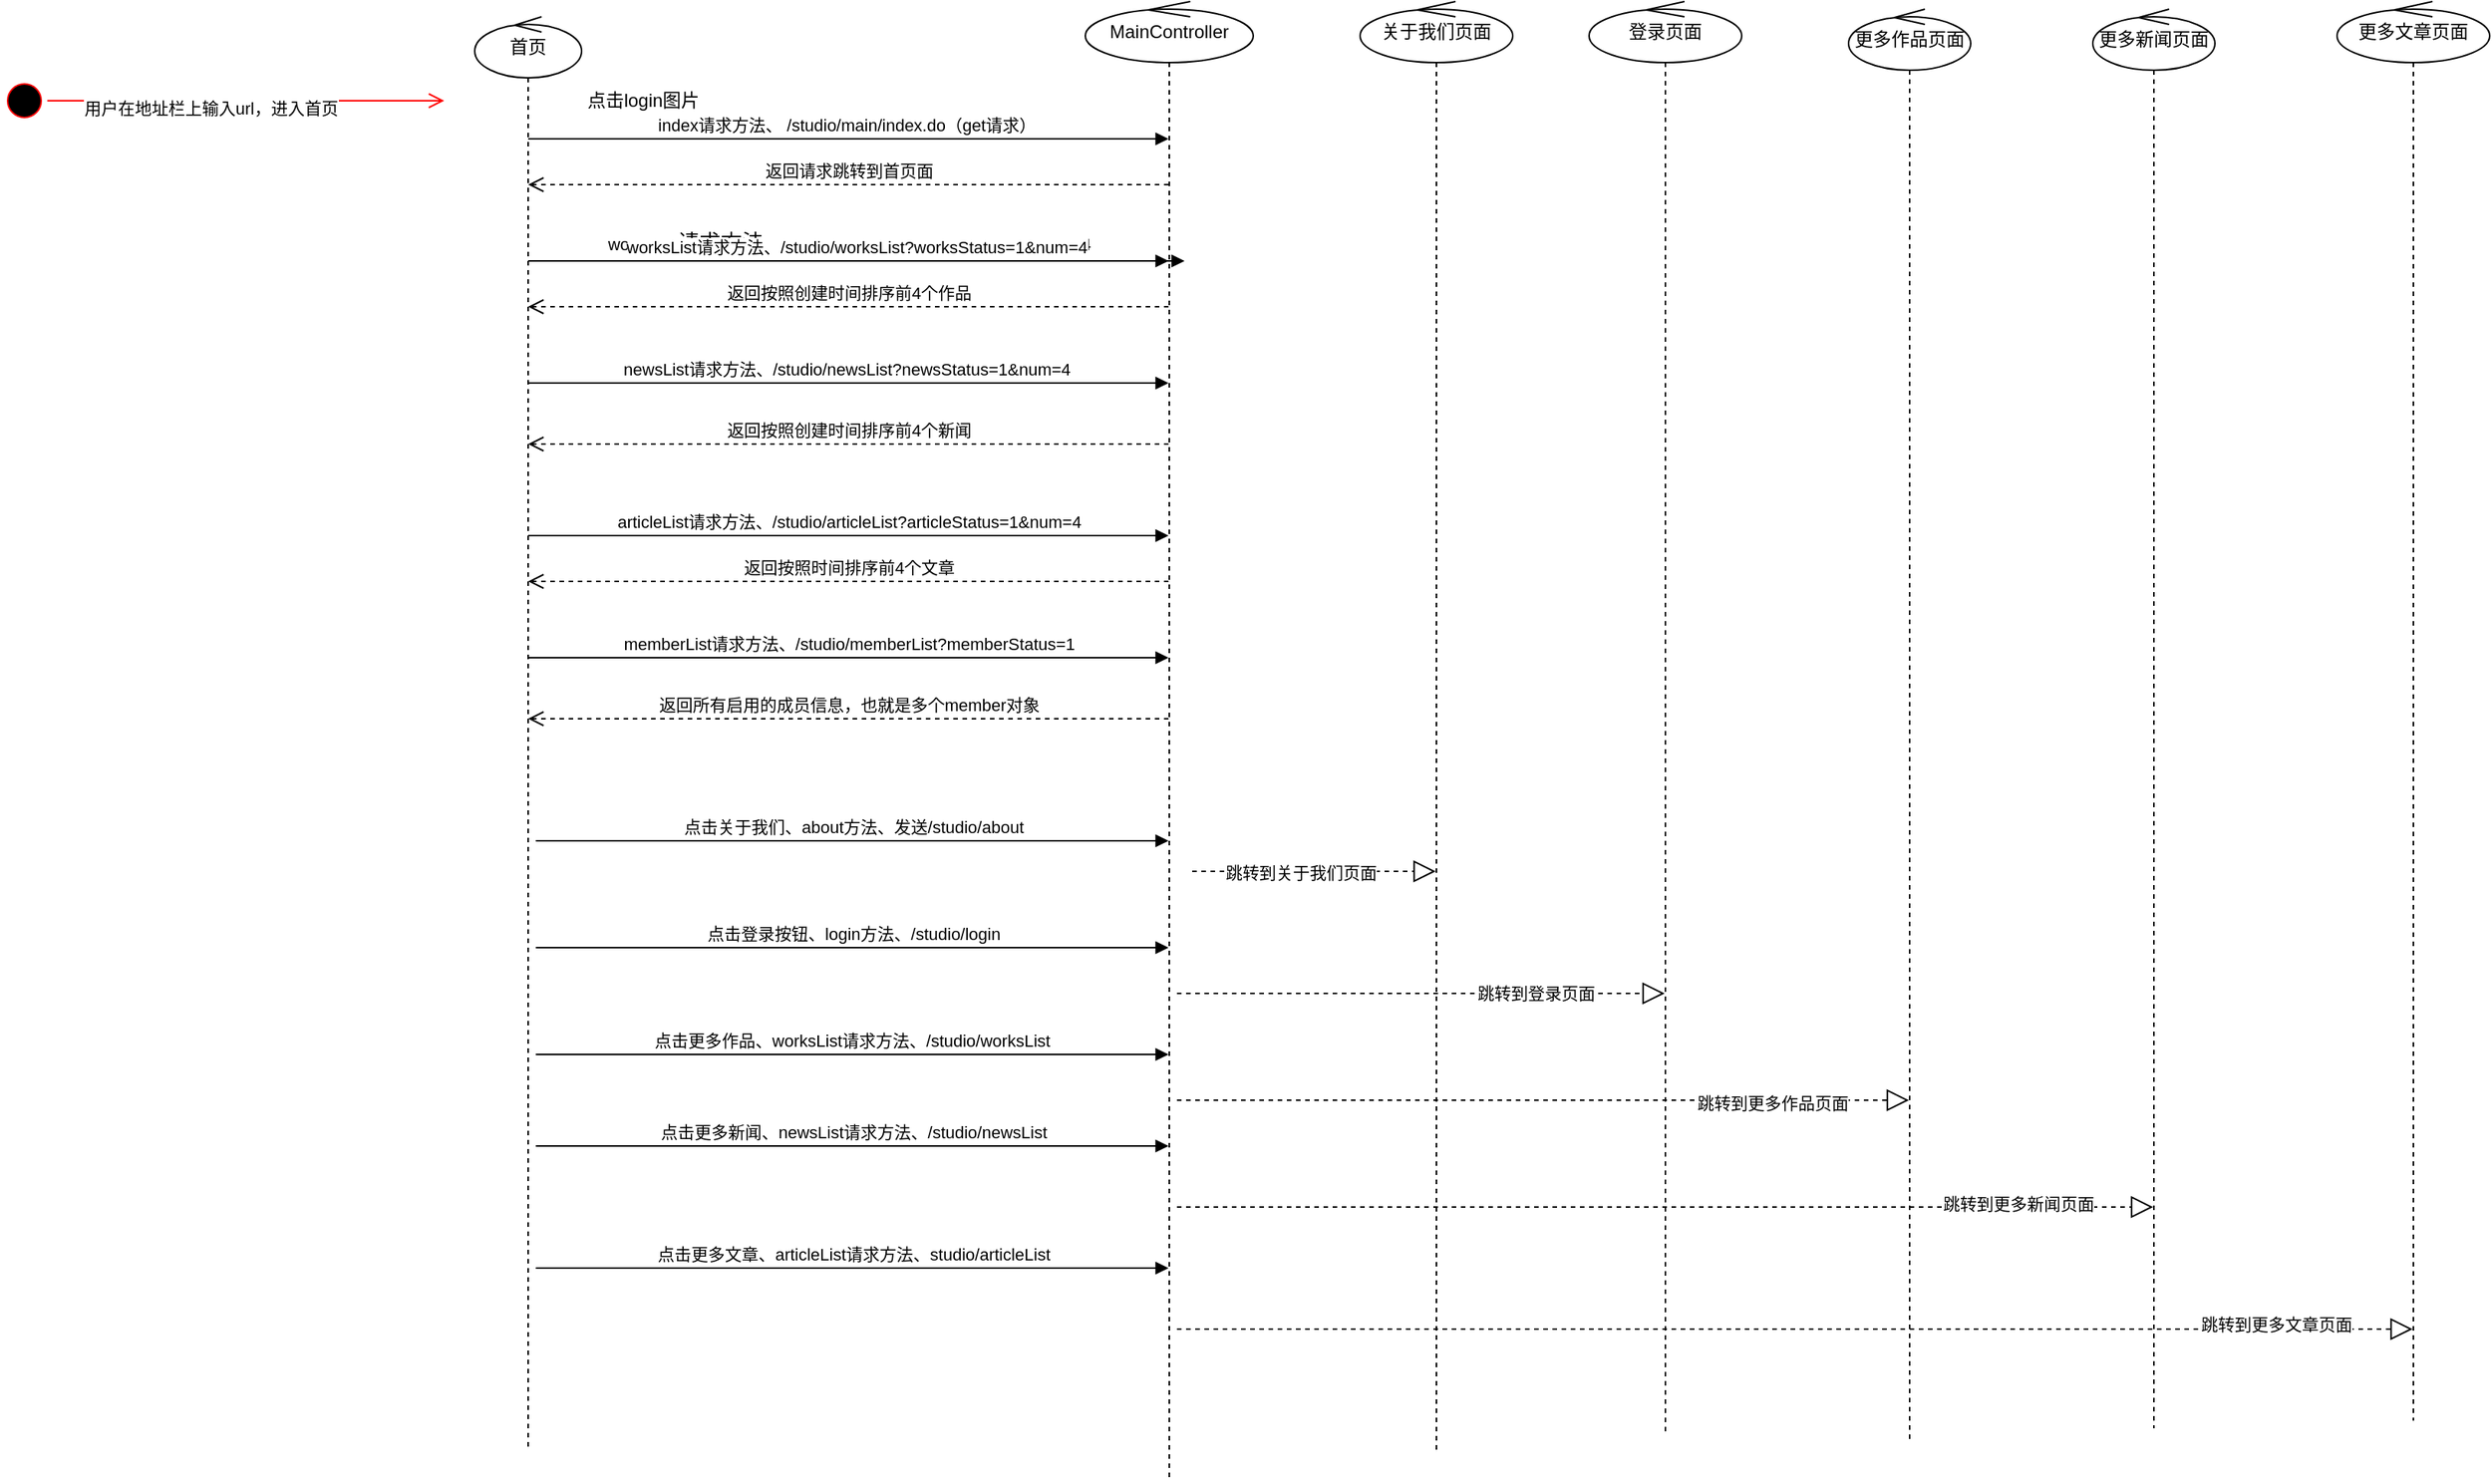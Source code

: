 <mxfile version="21.0.6" type="github">
  <diagram name="Page-1" id="e7e014a7-5840-1c2e-5031-d8a46d1fe8dd">
    <mxGraphModel dx="1963" dy="436" grid="1" gridSize="10" guides="1" tooltips="1" connect="1" arrows="1" fold="1" page="1" pageScale="1" pageWidth="1169" pageHeight="826" background="none" math="0" shadow="0">
      <root>
        <mxCell id="0" />
        <mxCell id="1" parent="0" />
        <mxCell id="4nc6XSrLJfWNg6dMWoH4-100" value="首页" style="shape=umlLifeline;perimeter=lifelinePerimeter;whiteSpace=wrap;html=1;container=1;dropTarget=0;collapsible=0;recursiveResize=0;outlineConnect=0;portConstraint=eastwest;newEdgeStyle={&quot;edgeStyle&quot;:&quot;elbowEdgeStyle&quot;,&quot;elbow&quot;:&quot;vertical&quot;,&quot;curved&quot;:0,&quot;rounded&quot;:0};participant=umlControl;" vertex="1" parent="1">
          <mxGeometry x="60" y="340" width="70" height="940" as="geometry" />
        </mxCell>
        <mxCell id="4nc6XSrLJfWNg6dMWoH4-101" value="MainController" style="shape=umlLifeline;perimeter=lifelinePerimeter;whiteSpace=wrap;html=1;container=1;dropTarget=0;collapsible=0;recursiveResize=0;outlineConnect=0;portConstraint=eastwest;newEdgeStyle={&quot;edgeStyle&quot;:&quot;elbowEdgeStyle&quot;,&quot;elbow&quot;:&quot;vertical&quot;,&quot;curved&quot;:0,&quot;rounded&quot;:0};participant=umlControl;" vertex="1" parent="1">
          <mxGeometry x="460" y="330" width="110" height="970" as="geometry" />
        </mxCell>
        <mxCell id="4nc6XSrLJfWNg6dMWoH4-102" value="关于我们页面" style="shape=umlLifeline;perimeter=lifelinePerimeter;whiteSpace=wrap;html=1;container=1;dropTarget=0;collapsible=0;recursiveResize=0;outlineConnect=0;portConstraint=eastwest;newEdgeStyle={&quot;edgeStyle&quot;:&quot;elbowEdgeStyle&quot;,&quot;elbow&quot;:&quot;vertical&quot;,&quot;curved&quot;:0,&quot;rounded&quot;:0};participant=umlControl;" vertex="1" parent="1">
          <mxGeometry x="640" y="330" width="100" height="950" as="geometry" />
        </mxCell>
        <mxCell id="4nc6XSrLJfWNg6dMWoH4-103" value="登录页面" style="shape=umlLifeline;perimeter=lifelinePerimeter;whiteSpace=wrap;html=1;container=1;dropTarget=0;collapsible=0;recursiveResize=0;outlineConnect=0;portConstraint=eastwest;newEdgeStyle={&quot;edgeStyle&quot;:&quot;elbowEdgeStyle&quot;,&quot;elbow&quot;:&quot;vertical&quot;,&quot;curved&quot;:0,&quot;rounded&quot;:0};participant=umlControl;" vertex="1" parent="1">
          <mxGeometry x="790" y="330" width="100" height="940" as="geometry" />
        </mxCell>
        <mxCell id="4nc6XSrLJfWNg6dMWoH4-121" value="&lt;font style=&quot;font-size: 11px;&quot;&gt;index&lt;span style=&quot;font-family: 宋体; font-size: 11px;&quot;&gt;请求方法、&lt;/span&gt;&lt;span style=&quot;font-family: Calibri, sans-serif; font-size: 11px;&quot; lang=&quot;EN-US&quot;&gt;&amp;nbsp;/studio/main/index.do&lt;/span&gt;&lt;span style=&quot;font-family: 宋体; font-size: 11px;&quot;&gt;（&lt;/span&gt;&lt;span style=&quot;font-family: Calibri, sans-serif; font-size: 11px;&quot; lang=&quot;EN-US&quot;&gt;get&lt;/span&gt;&lt;span style=&quot;font-family: 宋体; font-size: 11px;&quot;&gt;请求）&lt;/span&gt;&lt;/font&gt;&lt;span style=&quot;border-color: var(--border-color); font-family: Calibri, sans-serif;&quot; lang=&quot;EN-US&quot;&gt;&amp;nbsp;&lt;/span&gt;" style="html=1;verticalAlign=bottom;endArrow=block;edgeStyle=elbowEdgeStyle;elbow=vertical;curved=0;rounded=0;" edge="1" parent="1" source="4nc6XSrLJfWNg6dMWoH4-100" target="4nc6XSrLJfWNg6dMWoH4-101">
          <mxGeometry width="80" relative="1" as="geometry">
            <mxPoint x="150" y="400" as="sourcePoint" />
            <mxPoint x="270" y="420" as="targetPoint" />
            <Array as="points">
              <mxPoint x="250" y="420" />
            </Array>
            <mxPoint as="offset" />
          </mxGeometry>
        </mxCell>
        <mxCell id="4nc6XSrLJfWNg6dMWoH4-122" value="返回请求跳转到首页面" style="html=1;verticalAlign=bottom;endArrow=open;dashed=1;endSize=8;edgeStyle=elbowEdgeStyle;elbow=vertical;curved=0;rounded=0;" edge="1" parent="1" source="4nc6XSrLJfWNg6dMWoH4-101" target="4nc6XSrLJfWNg6dMWoH4-100">
          <mxGeometry relative="1" as="geometry">
            <mxPoint x="170" y="450" as="sourcePoint" />
            <mxPoint x="100" y="460" as="targetPoint" />
            <Array as="points">
              <mxPoint x="210" y="450" />
            </Array>
          </mxGeometry>
        </mxCell>
        <mxCell id="4nc6XSrLJfWNg6dMWoH4-123" value="worksList&lt;span style=&quot;font-size:10.5pt;&lt;br/&gt;mso-bidi-font-size:11.0pt;font-family:宋体;mso-ascii-font-family:Calibri;&lt;br/&gt;mso-hansi-font-family:Calibri;mso-bidi-font-family:&amp;quot;Times New Roman&amp;quot;;&lt;br/&gt;mso-font-kerning:1.0pt;mso-ansi-language:EN-US;mso-fareast-language:ZH-CN;&lt;br/&gt;mso-bidi-language:AR-SA&quot;&gt;请求方法、&lt;/span&gt;/studio/works/list?worksStatus=1&amp;amp;num=4" style="html=1;verticalAlign=bottom;endArrow=block;edgeStyle=elbowEdgeStyle;elbow=vertical;curved=0;rounded=0;" edge="1" parent="1" source="4nc6XSrLJfWNg6dMWoH4-100" target="4nc6XSrLJfWNg6dMWoH4-101">
          <mxGeometry width="80" relative="1" as="geometry">
            <mxPoint x="95" y="420" as="sourcePoint" />
            <mxPoint x="525" y="420" as="targetPoint" />
            <Array as="points">
              <mxPoint x="140" y="500" />
              <mxPoint x="250" y="420" />
            </Array>
            <mxPoint as="offset" />
          </mxGeometry>
        </mxCell>
        <mxCell id="4nc6XSrLJfWNg6dMWoH4-124" value="返回按照创建时间排序前4个作品" style="html=1;verticalAlign=bottom;endArrow=open;dashed=1;endSize=8;edgeStyle=elbowEdgeStyle;elbow=vertical;curved=0;rounded=0;" edge="1" parent="1" source="4nc6XSrLJfWNg6dMWoH4-101" target="4nc6XSrLJfWNg6dMWoH4-100">
          <mxGeometry relative="1" as="geometry">
            <mxPoint x="525" y="450" as="sourcePoint" />
            <mxPoint x="95" y="450" as="targetPoint" />
            <Array as="points">
              <mxPoint x="230" y="530" />
              <mxPoint x="170" y="550" />
              <mxPoint x="210" y="450" />
            </Array>
          </mxGeometry>
        </mxCell>
        <mxCell id="4nc6XSrLJfWNg6dMWoH4-125" value="worksList&lt;span&gt;请求方法、&lt;/span&gt;/studio/worksList?worksStatus=1&amp;amp;num=4" style="html=1;verticalAlign=bottom;endArrow=block;edgeStyle=elbowEdgeStyle;elbow=vertical;curved=0;rounded=0;" edge="1" parent="1">
          <mxGeometry width="80" relative="1" as="geometry">
            <mxPoint x="95" y="500" as="sourcePoint" />
            <mxPoint x="525" y="500" as="targetPoint" />
            <Array as="points">
              <mxPoint x="140" y="500" />
              <mxPoint x="250" y="420" />
            </Array>
            <mxPoint as="offset" />
          </mxGeometry>
        </mxCell>
        <mxCell id="4nc6XSrLJfWNg6dMWoH4-127" value="返回按照创建时间排序前4个新闻" style="html=1;verticalAlign=bottom;endArrow=open;dashed=1;endSize=8;edgeStyle=elbowEdgeStyle;elbow=vertical;curved=0;rounded=0;" edge="1" parent="1" source="4nc6XSrLJfWNg6dMWoH4-101" target="4nc6XSrLJfWNg6dMWoH4-100">
          <mxGeometry relative="1" as="geometry">
            <mxPoint x="525" y="530" as="sourcePoint" />
            <mxPoint x="95" y="530" as="targetPoint" />
            <Array as="points">
              <mxPoint x="200" y="620" />
              <mxPoint x="160" y="630" />
              <mxPoint x="230" y="530" />
              <mxPoint x="170" y="550" />
              <mxPoint x="210" y="450" />
            </Array>
          </mxGeometry>
        </mxCell>
        <mxCell id="4nc6XSrLJfWNg6dMWoH4-128" value="articleList&lt;span&gt;请求方法、&lt;/span&gt;/studio/articleList?articleStatus=1&amp;amp;num=4" style="html=1;verticalAlign=bottom;endArrow=block;edgeStyle=elbowEdgeStyle;elbow=vertical;curved=0;rounded=0;" edge="1" parent="1" source="4nc6XSrLJfWNg6dMWoH4-100" target="4nc6XSrLJfWNg6dMWoH4-101">
          <mxGeometry width="80" relative="1" as="geometry">
            <mxPoint x="95" y="420" as="sourcePoint" />
            <mxPoint x="525" y="420" as="targetPoint" />
            <Array as="points">
              <mxPoint x="160" y="680" />
              <mxPoint x="250" y="420" />
            </Array>
            <mxPoint as="offset" />
          </mxGeometry>
        </mxCell>
        <mxCell id="4nc6XSrLJfWNg6dMWoH4-129" value="返回按照时间排序前4个文章" style="html=1;verticalAlign=bottom;endArrow=open;dashed=1;endSize=8;edgeStyle=elbowEdgeStyle;elbow=vertical;curved=0;rounded=0;" edge="1" parent="1" source="4nc6XSrLJfWNg6dMWoH4-101" target="4nc6XSrLJfWNg6dMWoH4-100">
          <mxGeometry relative="1" as="geometry">
            <mxPoint x="525" y="620" as="sourcePoint" />
            <mxPoint x="95" y="620" as="targetPoint" />
            <Array as="points">
              <mxPoint x="180" y="710" />
              <mxPoint x="150" y="720" />
              <mxPoint x="200" y="620" />
              <mxPoint x="160" y="630" />
              <mxPoint x="230" y="530" />
              <mxPoint x="170" y="550" />
              <mxPoint x="210" y="450" />
            </Array>
          </mxGeometry>
        </mxCell>
        <mxCell id="4nc6XSrLJfWNg6dMWoH4-133" value="memberList请求方法、&lt;span&gt;&lt;span lang=&quot;EN-US&quot;&gt;/studio/memberList?memberStatus=1&lt;/span&gt;&lt;/span&gt;" style="html=1;verticalAlign=bottom;endArrow=block;edgeStyle=elbowEdgeStyle;elbow=vertical;curved=0;rounded=0;" edge="1" parent="1" source="4nc6XSrLJfWNg6dMWoH4-100" target="4nc6XSrLJfWNg6dMWoH4-101">
          <mxGeometry width="80" relative="1" as="geometry">
            <mxPoint x="95" y="420" as="sourcePoint" />
            <mxPoint x="525" y="420" as="targetPoint" />
            <Array as="points">
              <mxPoint x="140" y="760" />
              <mxPoint x="250" y="420" />
            </Array>
            <mxPoint as="offset" />
          </mxGeometry>
        </mxCell>
        <mxCell id="4nc6XSrLJfWNg6dMWoH4-134" value="返回所有启用的成员信息，也就是多个member对象" style="html=1;verticalAlign=bottom;endArrow=open;dashed=1;endSize=8;edgeStyle=elbowEdgeStyle;elbow=vertical;curved=0;rounded=0;" edge="1" parent="1" source="4nc6XSrLJfWNg6dMWoH4-101" target="4nc6XSrLJfWNg6dMWoH4-100">
          <mxGeometry relative="1" as="geometry">
            <mxPoint x="525" y="710" as="sourcePoint" />
            <mxPoint x="95" y="710" as="targetPoint" />
            <Array as="points">
              <mxPoint x="220" y="800" />
              <mxPoint x="180" y="710" />
              <mxPoint x="150" y="720" />
              <mxPoint x="200" y="620" />
              <mxPoint x="160" y="630" />
              <mxPoint x="230" y="530" />
              <mxPoint x="170" y="550" />
              <mxPoint x="210" y="450" />
            </Array>
          </mxGeometry>
        </mxCell>
        <mxCell id="4nc6XSrLJfWNg6dMWoH4-136" value="newsList请求方法、/studio/newsList?newsStatus=1&amp;amp;num=4&amp;nbsp;" style="html=1;verticalAlign=bottom;endArrow=block;edgeStyle=elbowEdgeStyle;elbow=vertical;curved=0;rounded=0;" edge="1" parent="1" source="4nc6XSrLJfWNg6dMWoH4-100" target="4nc6XSrLJfWNg6dMWoH4-101">
          <mxGeometry width="80" relative="1" as="geometry">
            <mxPoint x="95" y="420" as="sourcePoint" />
            <mxPoint x="525" y="420" as="targetPoint" />
            <Array as="points">
              <mxPoint x="150" y="580" />
              <mxPoint x="110" y="570" />
              <mxPoint x="250" y="420" />
            </Array>
            <mxPoint as="offset" />
          </mxGeometry>
        </mxCell>
        <mxCell id="4nc6XSrLJfWNg6dMWoH4-139" value="点击login图片" style="text;html=1;align=center;verticalAlign=middle;resizable=0;points=[];autosize=1;strokeColor=none;fillColor=none;" vertex="1" parent="1">
          <mxGeometry x="120" y="380" width="100" height="30" as="geometry" />
        </mxCell>
        <mxCell id="4nc6XSrLJfWNg6dMWoH4-140" value="点击关于我们、about方法、发送&lt;span lang=&quot;EN-US&quot;&gt;/studio/about&lt;/span&gt;" style="html=1;verticalAlign=bottom;endArrow=block;edgeStyle=elbowEdgeStyle;elbow=vertical;curved=0;rounded=0;" edge="1" parent="1" target="4nc6XSrLJfWNg6dMWoH4-101">
          <mxGeometry width="80" relative="1" as="geometry">
            <mxPoint x="100" y="880" as="sourcePoint" />
            <mxPoint x="180" y="880" as="targetPoint" />
          </mxGeometry>
        </mxCell>
        <mxCell id="4nc6XSrLJfWNg6dMWoH4-143" value="" style="endArrow=block;dashed=1;endFill=0;endSize=12;html=1;rounded=0;" edge="1" parent="1" target="4nc6XSrLJfWNg6dMWoH4-102">
          <mxGeometry width="160" relative="1" as="geometry">
            <mxPoint x="530" y="900" as="sourcePoint" />
            <mxPoint x="690" y="900" as="targetPoint" />
          </mxGeometry>
        </mxCell>
        <mxCell id="4nc6XSrLJfWNg6dMWoH4-144" value="跳转到关于我们页面" style="edgeLabel;html=1;align=center;verticalAlign=middle;resizable=0;points=[];" vertex="1" connectable="0" parent="4nc6XSrLJfWNg6dMWoH4-143">
          <mxGeometry x="0.084" y="-1" relative="1" as="geometry">
            <mxPoint x="-16" as="offset" />
          </mxGeometry>
        </mxCell>
        <mxCell id="4nc6XSrLJfWNg6dMWoH4-145" value="点击登录按钮、login方法、/studio/login" style="html=1;verticalAlign=bottom;endArrow=block;edgeStyle=elbowEdgeStyle;elbow=vertical;curved=0;rounded=0;" edge="1" parent="1" target="4nc6XSrLJfWNg6dMWoH4-101">
          <mxGeometry width="80" relative="1" as="geometry">
            <mxPoint x="100" y="950" as="sourcePoint" />
            <mxPoint x="180" y="950" as="targetPoint" />
          </mxGeometry>
        </mxCell>
        <mxCell id="4nc6XSrLJfWNg6dMWoH4-146" value="" style="endArrow=block;dashed=1;endFill=0;endSize=12;html=1;rounded=0;" edge="1" parent="1" target="4nc6XSrLJfWNg6dMWoH4-103">
          <mxGeometry width="160" relative="1" as="geometry">
            <mxPoint x="520" y="980" as="sourcePoint" />
            <mxPoint x="1064" y="980" as="targetPoint" />
          </mxGeometry>
        </mxCell>
        <mxCell id="4nc6XSrLJfWNg6dMWoH4-147" value="跳转到登录页面" style="edgeLabel;html=1;align=center;verticalAlign=middle;resizable=0;points=[];" vertex="1" connectable="0" parent="4nc6XSrLJfWNg6dMWoH4-146">
          <mxGeometry x="-0.414" relative="1" as="geometry">
            <mxPoint x="141" as="offset" />
          </mxGeometry>
        </mxCell>
        <mxCell id="4nc6XSrLJfWNg6dMWoH4-148" value="点击更多作品、worksList请求方法、/studio/worksList" style="html=1;verticalAlign=bottom;endArrow=block;edgeStyle=elbowEdgeStyle;elbow=vertical;curved=0;rounded=0;" edge="1" parent="1" target="4nc6XSrLJfWNg6dMWoH4-101">
          <mxGeometry x="-0.001" width="80" relative="1" as="geometry">
            <mxPoint x="100" y="1020" as="sourcePoint" />
            <mxPoint x="180" y="1020" as="targetPoint" />
            <mxPoint as="offset" />
          </mxGeometry>
        </mxCell>
        <mxCell id="4nc6XSrLJfWNg6dMWoH4-150" value="更多作品页面" style="shape=umlLifeline;perimeter=lifelinePerimeter;whiteSpace=wrap;html=1;container=1;dropTarget=0;collapsible=0;recursiveResize=0;outlineConnect=0;portConstraint=eastwest;newEdgeStyle={&quot;edgeStyle&quot;:&quot;elbowEdgeStyle&quot;,&quot;elbow&quot;:&quot;vertical&quot;,&quot;curved&quot;:0,&quot;rounded&quot;:0};participant=umlControl;" vertex="1" parent="1">
          <mxGeometry x="960" y="335" width="80" height="940" as="geometry" />
        </mxCell>
        <mxCell id="4nc6XSrLJfWNg6dMWoH4-151" value="" style="endArrow=block;dashed=1;endFill=0;endSize=12;html=1;rounded=0;" edge="1" parent="1" target="4nc6XSrLJfWNg6dMWoH4-150">
          <mxGeometry width="160" relative="1" as="geometry">
            <mxPoint x="520" y="1050" as="sourcePoint" />
            <mxPoint x="680" y="1050" as="targetPoint" />
          </mxGeometry>
        </mxCell>
        <mxCell id="4nc6XSrLJfWNg6dMWoH4-152" value="跳转到更多作品页面" style="edgeLabel;html=1;align=center;verticalAlign=middle;resizable=0;points=[];" vertex="1" connectable="0" parent="4nc6XSrLJfWNg6dMWoH4-151">
          <mxGeometry x="0.043" y="-2" relative="1" as="geometry">
            <mxPoint x="140" as="offset" />
          </mxGeometry>
        </mxCell>
        <mxCell id="4nc6XSrLJfWNg6dMWoH4-153" value="点击更多新闻、newsList请求方法、/studio/newsList" style="html=1;verticalAlign=bottom;endArrow=block;edgeStyle=elbowEdgeStyle;elbow=vertical;curved=0;rounded=0;" edge="1" parent="1" target="4nc6XSrLJfWNg6dMWoH4-101">
          <mxGeometry width="80" relative="1" as="geometry">
            <mxPoint x="100" y="1080" as="sourcePoint" />
            <mxPoint x="525" y="1020" as="targetPoint" />
            <Array as="points">
              <mxPoint x="180" y="1080" />
            </Array>
          </mxGeometry>
        </mxCell>
        <mxCell id="4nc6XSrLJfWNg6dMWoH4-154" value="更多新闻页面" style="shape=umlLifeline;perimeter=lifelinePerimeter;whiteSpace=wrap;html=1;container=1;dropTarget=0;collapsible=0;recursiveResize=0;outlineConnect=0;portConstraint=eastwest;newEdgeStyle={&quot;edgeStyle&quot;:&quot;elbowEdgeStyle&quot;,&quot;elbow&quot;:&quot;vertical&quot;,&quot;curved&quot;:0,&quot;rounded&quot;:0};participant=umlControl;" vertex="1" parent="1">
          <mxGeometry x="1120" y="335" width="80" height="930" as="geometry" />
        </mxCell>
        <mxCell id="4nc6XSrLJfWNg6dMWoH4-155" value="" style="endArrow=block;dashed=1;endFill=0;endSize=12;html=1;rounded=0;" edge="1" parent="1" target="4nc6XSrLJfWNg6dMWoH4-154">
          <mxGeometry width="160" relative="1" as="geometry">
            <mxPoint x="520" y="1120" as="sourcePoint" />
            <mxPoint x="680" y="1120" as="targetPoint" />
          </mxGeometry>
        </mxCell>
        <mxCell id="4nc6XSrLJfWNg6dMWoH4-156" value="跳转到更多新闻页面" style="edgeLabel;html=1;align=center;verticalAlign=middle;resizable=0;points=[];" vertex="1" connectable="0" parent="4nc6XSrLJfWNg6dMWoH4-155">
          <mxGeometry x="0.099" y="2" relative="1" as="geometry">
            <mxPoint x="199" as="offset" />
          </mxGeometry>
        </mxCell>
        <mxCell id="4nc6XSrLJfWNg6dMWoH4-157" value="点击更多文章、articleList请求方法、studio/articleList" style="html=1;verticalAlign=bottom;endArrow=block;edgeStyle=elbowEdgeStyle;elbow=vertical;curved=0;rounded=0;" edge="1" parent="1" target="4nc6XSrLJfWNg6dMWoH4-101">
          <mxGeometry width="80" relative="1" as="geometry">
            <mxPoint x="100" y="1160" as="sourcePoint" />
            <mxPoint x="180" y="1160" as="targetPoint" />
          </mxGeometry>
        </mxCell>
        <mxCell id="4nc6XSrLJfWNg6dMWoH4-158" value="" style="endArrow=block;dashed=1;endFill=0;endSize=12;html=1;rounded=0;" edge="1" parent="1" target="4nc6XSrLJfWNg6dMWoH4-159">
          <mxGeometry width="160" relative="1" as="geometry">
            <mxPoint x="520" y="1200" as="sourcePoint" />
            <mxPoint x="1376" y="1190" as="targetPoint" />
          </mxGeometry>
        </mxCell>
        <mxCell id="4nc6XSrLJfWNg6dMWoH4-160" value="跳转到更多文章页面" style="edgeLabel;html=1;align=center;verticalAlign=middle;resizable=0;points=[];" vertex="1" connectable="0" parent="4nc6XSrLJfWNg6dMWoH4-158">
          <mxGeometry x="0.047" y="3" relative="1" as="geometry">
            <mxPoint x="296" as="offset" />
          </mxGeometry>
        </mxCell>
        <mxCell id="4nc6XSrLJfWNg6dMWoH4-159" value="更多文章页面" style="shape=umlLifeline;perimeter=lifelinePerimeter;whiteSpace=wrap;html=1;container=1;dropTarget=0;collapsible=0;recursiveResize=0;outlineConnect=0;portConstraint=eastwest;newEdgeStyle={&quot;edgeStyle&quot;:&quot;elbowEdgeStyle&quot;,&quot;elbow&quot;:&quot;vertical&quot;,&quot;curved&quot;:0,&quot;rounded&quot;:0};participant=umlControl;" vertex="1" parent="1">
          <mxGeometry x="1280" y="330" width="100" height="930" as="geometry" />
        </mxCell>
        <mxCell id="4nc6XSrLJfWNg6dMWoH4-161" value="" style="ellipse;html=1;shape=startState;fillColor=#000000;strokeColor=#ff0000;" vertex="1" parent="1">
          <mxGeometry x="-250" y="380" width="30" height="30" as="geometry" />
        </mxCell>
        <mxCell id="4nc6XSrLJfWNg6dMWoH4-162" value="" style="edgeStyle=orthogonalEdgeStyle;html=1;verticalAlign=bottom;endArrow=open;endSize=8;strokeColor=#ff0000;rounded=0;" edge="1" source="4nc6XSrLJfWNg6dMWoH4-161" parent="1">
          <mxGeometry relative="1" as="geometry">
            <mxPoint x="40" y="395" as="targetPoint" />
          </mxGeometry>
        </mxCell>
        <mxCell id="4nc6XSrLJfWNg6dMWoH4-163" value="用户在地址栏上输入url，进入首页" style="edgeLabel;html=1;align=center;verticalAlign=middle;resizable=0;points=[];" vertex="1" connectable="0" parent="4nc6XSrLJfWNg6dMWoH4-162">
          <mxGeometry x="-0.182" y="-5" relative="1" as="geometry">
            <mxPoint as="offset" />
          </mxGeometry>
        </mxCell>
      </root>
    </mxGraphModel>
  </diagram>
</mxfile>
